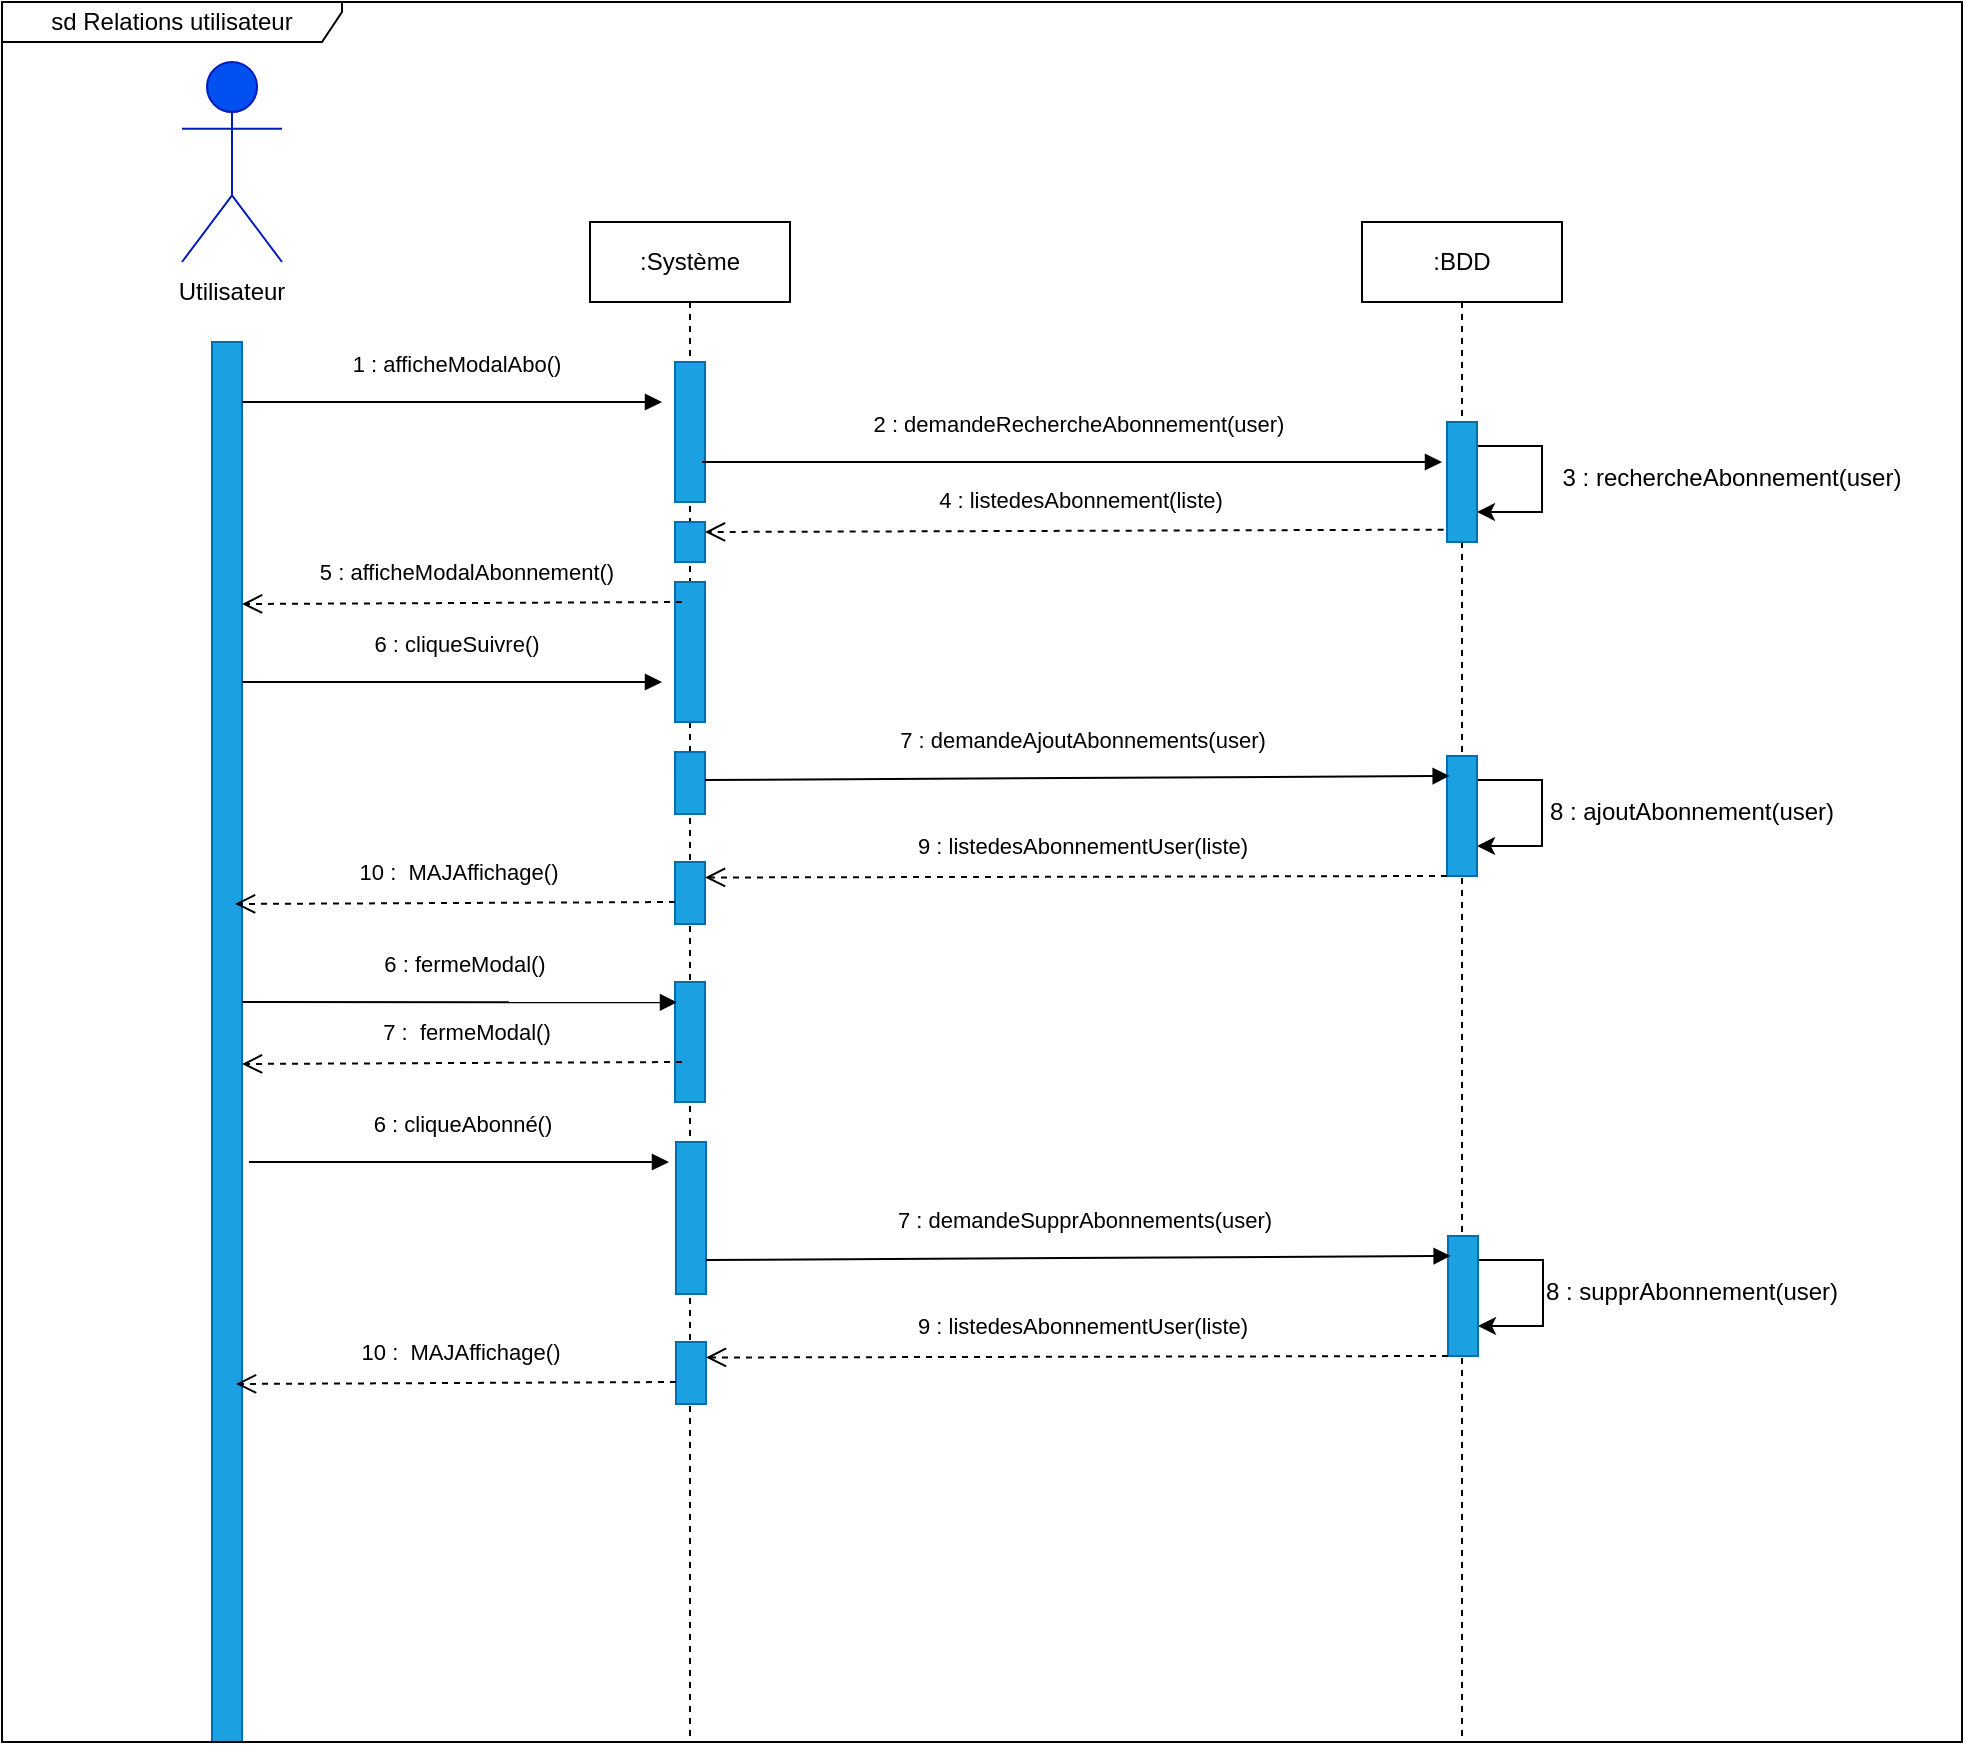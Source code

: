 <mxfile version="20.6.0" type="device"><diagram id="kgpKYQtTHZ0yAKxKKP6v" name="Page-1"><mxGraphModel dx="1497" dy="776" grid="1" gridSize="10" guides="1" tooltips="1" connect="1" arrows="1" fold="1" page="1" pageScale="1" pageWidth="850" pageHeight="1100" math="0" shadow="0"><root><mxCell id="0"/><mxCell id="1" parent="0"/><mxCell id="kZ-KpyQpWxj9tpiAlTm1-3" value="&lt;b&gt;Utilisateur&lt;/b&gt;" style="shape=umlActor;verticalLabelPosition=bottom;verticalAlign=top;html=1;fillColor=#0050ef;fontColor=#ffffff;strokeColor=#001DBC;" vertex="1" parent="1"><mxGeometry x="110" y="190" width="50" height="100" as="geometry"/></mxCell><mxCell id="kZ-KpyQpWxj9tpiAlTm1-4" value="Utilisateur" style="text;html=1;strokeColor=none;fillColor=none;align=center;verticalAlign=middle;whiteSpace=wrap;rounded=0;" vertex="1" parent="1"><mxGeometry x="105" y="290" width="60" height="30" as="geometry"/></mxCell><mxCell id="kZ-KpyQpWxj9tpiAlTm1-5" value=":Système" style="shape=umlLifeline;perimeter=lifelinePerimeter;whiteSpace=wrap;html=1;container=1;collapsible=0;recursiveResize=0;outlineConnect=0;" vertex="1" parent="1"><mxGeometry x="314" y="270" width="100" height="760" as="geometry"/></mxCell><mxCell id="kZ-KpyQpWxj9tpiAlTm1-6" value="" style="rounded=0;whiteSpace=wrap;html=1;fillColor=#1ba1e2;fontColor=#ffffff;strokeColor=#006EAF;" vertex="1" parent="kZ-KpyQpWxj9tpiAlTm1-5"><mxGeometry x="42.5" y="180" width="15" height="70" as="geometry"/></mxCell><mxCell id="kZ-KpyQpWxj9tpiAlTm1-8" value="" style="rounded=0;whiteSpace=wrap;html=1;fillColor=#1ba1e2;fontColor=#ffffff;strokeColor=#006EAF;" vertex="1" parent="kZ-KpyQpWxj9tpiAlTm1-5"><mxGeometry x="42.5" y="265" width="15" height="31" as="geometry"/></mxCell><mxCell id="kZ-KpyQpWxj9tpiAlTm1-46" value="" style="rounded=0;whiteSpace=wrap;html=1;fillColor=#1ba1e2;fontColor=#ffffff;strokeColor=#006EAF;" vertex="1" parent="kZ-KpyQpWxj9tpiAlTm1-5"><mxGeometry x="42.5" y="150" width="15" height="20" as="geometry"/></mxCell><mxCell id="kZ-KpyQpWxj9tpiAlTm1-61" value="" style="rounded=0;whiteSpace=wrap;html=1;fillColor=#1ba1e2;fontColor=#ffffff;strokeColor=#006EAF;" vertex="1" parent="kZ-KpyQpWxj9tpiAlTm1-5"><mxGeometry x="42.5" y="320" width="15" height="31" as="geometry"/></mxCell><mxCell id="kZ-KpyQpWxj9tpiAlTm1-67" value="" style="rounded=0;whiteSpace=wrap;html=1;fillColor=#1ba1e2;fontColor=#ffffff;strokeColor=#006EAF;" vertex="1" parent="kZ-KpyQpWxj9tpiAlTm1-5"><mxGeometry x="42.5" y="380" width="15" height="60" as="geometry"/></mxCell><mxCell id="kZ-KpyQpWxj9tpiAlTm1-14" value=":BDD" style="shape=umlLifeline;perimeter=lifelinePerimeter;whiteSpace=wrap;html=1;container=1;collapsible=0;recursiveResize=0;outlineConnect=0;" vertex="1" parent="1"><mxGeometry x="700" y="270" width="100" height="760" as="geometry"/></mxCell><mxCell id="kZ-KpyQpWxj9tpiAlTm1-44" style="edgeStyle=orthogonalEdgeStyle;rounded=0;orthogonalLoop=1;jettySize=auto;html=1;exitX=1;exitY=0.25;exitDx=0;exitDy=0;entryX=1;entryY=0.75;entryDx=0;entryDy=0;" edge="1" parent="kZ-KpyQpWxj9tpiAlTm1-14" source="kZ-KpyQpWxj9tpiAlTm1-39" target="kZ-KpyQpWxj9tpiAlTm1-39"><mxGeometry relative="1" as="geometry"><Array as="points"><mxPoint x="58" y="112"/><mxPoint x="90" y="112"/><mxPoint x="90" y="145"/></Array></mxGeometry></mxCell><mxCell id="kZ-KpyQpWxj9tpiAlTm1-39" value="" style="rounded=0;whiteSpace=wrap;html=1;fillColor=#1ba1e2;fontColor=#ffffff;strokeColor=#006EAF;" vertex="1" parent="kZ-KpyQpWxj9tpiAlTm1-14"><mxGeometry x="42.5" y="100" width="15" height="60" as="geometry"/></mxCell><mxCell id="kZ-KpyQpWxj9tpiAlTm1-58" style="edgeStyle=orthogonalEdgeStyle;rounded=0;orthogonalLoop=1;jettySize=auto;html=1;exitX=1;exitY=0.25;exitDx=0;exitDy=0;entryX=1;entryY=0.75;entryDx=0;entryDy=0;" edge="1" source="kZ-KpyQpWxj9tpiAlTm1-59" target="kZ-KpyQpWxj9tpiAlTm1-59" parent="kZ-KpyQpWxj9tpiAlTm1-14"><mxGeometry relative="1" as="geometry"><Array as="points"><mxPoint x="58" y="279"/><mxPoint x="90" y="279"/><mxPoint x="90" y="312"/></Array></mxGeometry></mxCell><mxCell id="kZ-KpyQpWxj9tpiAlTm1-59" value="" style="rounded=0;whiteSpace=wrap;html=1;fillColor=#1ba1e2;fontColor=#ffffff;strokeColor=#006EAF;" vertex="1" parent="kZ-KpyQpWxj9tpiAlTm1-14"><mxGeometry x="42.5" y="267" width="15" height="60" as="geometry"/></mxCell><mxCell id="kZ-KpyQpWxj9tpiAlTm1-18" value="" style="rounded=0;whiteSpace=wrap;html=1;fillColor=#1ba1e2;fontColor=#ffffff;strokeColor=#006EAF;" vertex="1" parent="1"><mxGeometry x="125" y="330" width="15" height="700" as="geometry"/></mxCell><mxCell id="kZ-KpyQpWxj9tpiAlTm1-19" value="" style="rounded=0;whiteSpace=wrap;html=1;fillColor=#1ba1e2;fontColor=#ffffff;strokeColor=#006EAF;" vertex="1" parent="1"><mxGeometry x="356.5" y="340" width="15" height="70" as="geometry"/></mxCell><mxCell id="kZ-KpyQpWxj9tpiAlTm1-21" value="1 : afficheModalAbo()" style="html=1;verticalAlign=bottom;endArrow=block;rounded=0;" edge="1" parent="1"><mxGeometry x="0.016" y="10" width="80" relative="1" as="geometry"><mxPoint x="140" y="360" as="sourcePoint"/><mxPoint x="350" y="360" as="targetPoint"/><mxPoint as="offset"/></mxGeometry></mxCell><mxCell id="kZ-KpyQpWxj9tpiAlTm1-38" value="2 : demandeRechercheAbonnement(user)" style="html=1;verticalAlign=bottom;endArrow=block;rounded=0;" edge="1" parent="1"><mxGeometry x="0.016" y="10" width="80" relative="1" as="geometry"><mxPoint x="370" y="390" as="sourcePoint"/><mxPoint x="740" y="390" as="targetPoint"/><mxPoint as="offset"/></mxGeometry></mxCell><mxCell id="kZ-KpyQpWxj9tpiAlTm1-43" value="3 : rechercheAbonnement(user)" style="text;html=1;strokeColor=none;fillColor=none;align=center;verticalAlign=middle;whiteSpace=wrap;rounded=0;" vertex="1" parent="1"><mxGeometry x="790" y="383" width="190" height="30" as="geometry"/></mxCell><mxCell id="kZ-KpyQpWxj9tpiAlTm1-45" value="4 : listedesAbonnement(liste)" style="html=1;verticalAlign=bottom;endArrow=open;dashed=1;endSize=8;rounded=0;exitX=-0.111;exitY=0.897;exitDx=0;exitDy=0;exitPerimeter=0;entryX=1;entryY=0.25;entryDx=0;entryDy=0;" edge="1" parent="1" source="kZ-KpyQpWxj9tpiAlTm1-39" target="kZ-KpyQpWxj9tpiAlTm1-46"><mxGeometry x="-0.016" y="-6" relative="1" as="geometry"><mxPoint x="752.5" y="705" as="sourcePoint"/><mxPoint x="440" y="424" as="targetPoint"/><mxPoint as="offset"/></mxGeometry></mxCell><mxCell id="kZ-KpyQpWxj9tpiAlTm1-48" value="5 : afficheModalAbonnement()" style="html=1;verticalAlign=bottom;endArrow=open;dashed=1;endSize=8;rounded=0;exitX=0.233;exitY=0.143;exitDx=0;exitDy=0;exitPerimeter=0;" edge="1" parent="1" source="kZ-KpyQpWxj9tpiAlTm1-6"><mxGeometry x="-0.016" y="-6" relative="1" as="geometry"><mxPoint x="349.335" y="460.0" as="sourcePoint"/><mxPoint x="140" y="461" as="targetPoint"/><mxPoint as="offset"/></mxGeometry></mxCell><mxCell id="kZ-KpyQpWxj9tpiAlTm1-49" value="6 : cliqueSuivre()" style="html=1;verticalAlign=bottom;endArrow=block;rounded=0;" edge="1" parent="1"><mxGeometry x="0.016" y="10" width="80" relative="1" as="geometry"><mxPoint x="140" y="500" as="sourcePoint"/><mxPoint x="350" y="500" as="targetPoint"/><mxPoint as="offset"/></mxGeometry></mxCell><mxCell id="kZ-KpyQpWxj9tpiAlTm1-51" value="7 : demandeAjoutAbonnements(user)" style="html=1;verticalAlign=bottom;endArrow=block;rounded=0;entryX=0.089;entryY=0.166;entryDx=0;entryDy=0;entryPerimeter=0;" edge="1" parent="1" target="kZ-KpyQpWxj9tpiAlTm1-59"><mxGeometry x="0.016" y="10" width="80" relative="1" as="geometry"><mxPoint x="371.5" y="549" as="sourcePoint"/><mxPoint x="581.5" y="549" as="targetPoint"/><mxPoint as="offset"/></mxGeometry></mxCell><mxCell id="kZ-KpyQpWxj9tpiAlTm1-60" value="8 : ajoutAbonnement(user)" style="text;html=1;strokeColor=none;fillColor=none;align=center;verticalAlign=middle;whiteSpace=wrap;rounded=0;" vertex="1" parent="1"><mxGeometry x="770" y="550" width="190" height="30" as="geometry"/></mxCell><mxCell id="kZ-KpyQpWxj9tpiAlTm1-62" value="9 : listedesAbonnementUser(liste)" style="html=1;verticalAlign=bottom;endArrow=open;dashed=1;endSize=8;rounded=0;exitX=0;exitY=1;exitDx=0;exitDy=0;entryX=1;entryY=0.25;entryDx=0;entryDy=0;" edge="1" parent="1" source="kZ-KpyQpWxj9tpiAlTm1-59" target="kZ-KpyQpWxj9tpiAlTm1-61"><mxGeometry x="-0.016" y="-6" relative="1" as="geometry"><mxPoint x="740.835" y="570" as="sourcePoint"/><mxPoint x="371.5" y="571.18" as="targetPoint"/><mxPoint as="offset"/></mxGeometry></mxCell><mxCell id="kZ-KpyQpWxj9tpiAlTm1-65" value="10 :&amp;nbsp; MAJAffichage()" style="html=1;verticalAlign=bottom;endArrow=open;dashed=1;endSize=8;rounded=0;exitX=0.233;exitY=0.143;exitDx=0;exitDy=0;exitPerimeter=0;" edge="1" parent="1"><mxGeometry x="-0.016" y="-6" relative="1" as="geometry"><mxPoint x="356.505" y="610" as="sourcePoint"/><mxPoint x="136.51" y="610.99" as="targetPoint"/><mxPoint as="offset"/></mxGeometry></mxCell><mxCell id="kZ-KpyQpWxj9tpiAlTm1-66" value="6 : fermeModal()" style="html=1;verticalAlign=bottom;endArrow=block;rounded=0;entryX=0.067;entryY=0.169;entryDx=0;entryDy=0;entryPerimeter=0;" edge="1" parent="1" target="kZ-KpyQpWxj9tpiAlTm1-67"><mxGeometry x="0.016" y="10" width="80" relative="1" as="geometry"><mxPoint x="140" y="660" as="sourcePoint"/><mxPoint x="350" y="660" as="targetPoint"/><mxPoint as="offset"/></mxGeometry></mxCell><mxCell id="kZ-KpyQpWxj9tpiAlTm1-68" value="7 :&amp;nbsp; fermeModal()" style="html=1;verticalAlign=bottom;endArrow=open;dashed=1;endSize=8;rounded=0;exitX=0.233;exitY=0.143;exitDx=0;exitDy=0;exitPerimeter=0;" edge="1" parent="1"><mxGeometry x="-0.016" y="-6" relative="1" as="geometry"><mxPoint x="359.995" y="690" as="sourcePoint"/><mxPoint x="140" y="690.99" as="targetPoint"/><mxPoint as="offset"/></mxGeometry></mxCell><mxCell id="kZ-KpyQpWxj9tpiAlTm1-69" value="" style="rounded=0;whiteSpace=wrap;html=1;fillColor=#1ba1e2;fontColor=#ffffff;strokeColor=#006EAF;" vertex="1" parent="1"><mxGeometry x="356.99" y="730" width="15" height="76" as="geometry"/></mxCell><mxCell id="kZ-KpyQpWxj9tpiAlTm1-70" value="" style="rounded=0;whiteSpace=wrap;html=1;fillColor=#1ba1e2;fontColor=#ffffff;strokeColor=#006EAF;" vertex="1" parent="1"><mxGeometry x="356.99" y="830" width="15" height="31" as="geometry"/></mxCell><mxCell id="kZ-KpyQpWxj9tpiAlTm1-71" style="edgeStyle=orthogonalEdgeStyle;rounded=0;orthogonalLoop=1;jettySize=auto;html=1;exitX=1;exitY=0.25;exitDx=0;exitDy=0;entryX=1;entryY=0.75;entryDx=0;entryDy=0;" edge="1" parent="1" source="kZ-KpyQpWxj9tpiAlTm1-72" target="kZ-KpyQpWxj9tpiAlTm1-72"><mxGeometry relative="1" as="geometry"><Array as="points"><mxPoint x="758.49" y="789"/><mxPoint x="790.49" y="789"/><mxPoint x="790.49" y="822"/></Array></mxGeometry></mxCell><mxCell id="kZ-KpyQpWxj9tpiAlTm1-72" value="" style="rounded=0;whiteSpace=wrap;html=1;fillColor=#1ba1e2;fontColor=#ffffff;strokeColor=#006EAF;" vertex="1" parent="1"><mxGeometry x="742.99" y="777" width="15" height="60" as="geometry"/></mxCell><mxCell id="kZ-KpyQpWxj9tpiAlTm1-73" value="6 : cliqueAbonné()" style="html=1;verticalAlign=bottom;endArrow=block;rounded=0;" edge="1" parent="1"><mxGeometry x="0.016" y="10" width="80" relative="1" as="geometry"><mxPoint x="143.49" y="740" as="sourcePoint"/><mxPoint x="353.49" y="740" as="targetPoint"/><mxPoint as="offset"/></mxGeometry></mxCell><mxCell id="kZ-KpyQpWxj9tpiAlTm1-74" value="7 : demandeSupprAbonnements(user)" style="html=1;verticalAlign=bottom;endArrow=block;rounded=0;entryX=0.089;entryY=0.166;entryDx=0;entryDy=0;entryPerimeter=0;" edge="1" parent="1" target="kZ-KpyQpWxj9tpiAlTm1-72"><mxGeometry x="0.016" y="10" width="80" relative="1" as="geometry"><mxPoint x="371.99" y="789" as="sourcePoint"/><mxPoint x="581.99" y="789" as="targetPoint"/><mxPoint as="offset"/></mxGeometry></mxCell><mxCell id="kZ-KpyQpWxj9tpiAlTm1-75" value="8 : supprAbonnement(user)" style="text;html=1;strokeColor=none;fillColor=none;align=center;verticalAlign=middle;whiteSpace=wrap;rounded=0;" vertex="1" parent="1"><mxGeometry x="770.49" y="790" width="190" height="30" as="geometry"/></mxCell><mxCell id="kZ-KpyQpWxj9tpiAlTm1-76" value="9 : listedesAbonnementUser(liste)" style="html=1;verticalAlign=bottom;endArrow=open;dashed=1;endSize=8;rounded=0;exitX=0;exitY=1;exitDx=0;exitDy=0;entryX=1;entryY=0.25;entryDx=0;entryDy=0;" edge="1" parent="1" source="kZ-KpyQpWxj9tpiAlTm1-72" target="kZ-KpyQpWxj9tpiAlTm1-70"><mxGeometry x="-0.016" y="-6" relative="1" as="geometry"><mxPoint x="741.325" y="810" as="sourcePoint"/><mxPoint x="371.99" y="811.18" as="targetPoint"/><mxPoint as="offset"/></mxGeometry></mxCell><mxCell id="kZ-KpyQpWxj9tpiAlTm1-77" value="10 :&amp;nbsp; MAJAffichage()" style="html=1;verticalAlign=bottom;endArrow=open;dashed=1;endSize=8;rounded=0;exitX=0.233;exitY=0.143;exitDx=0;exitDy=0;exitPerimeter=0;" edge="1" parent="1"><mxGeometry x="-0.016" y="-6" relative="1" as="geometry"><mxPoint x="356.995" y="850" as="sourcePoint"/><mxPoint x="137" y="850.99" as="targetPoint"/><mxPoint as="offset"/></mxGeometry></mxCell><mxCell id="kZ-KpyQpWxj9tpiAlTm1-79" value="sd Relations utilisateur" style="shape=umlFrame;whiteSpace=wrap;html=1;width=170;height=20;" vertex="1" parent="1"><mxGeometry x="20" y="160" width="980" height="870" as="geometry"/></mxCell></root></mxGraphModel></diagram></mxfile>